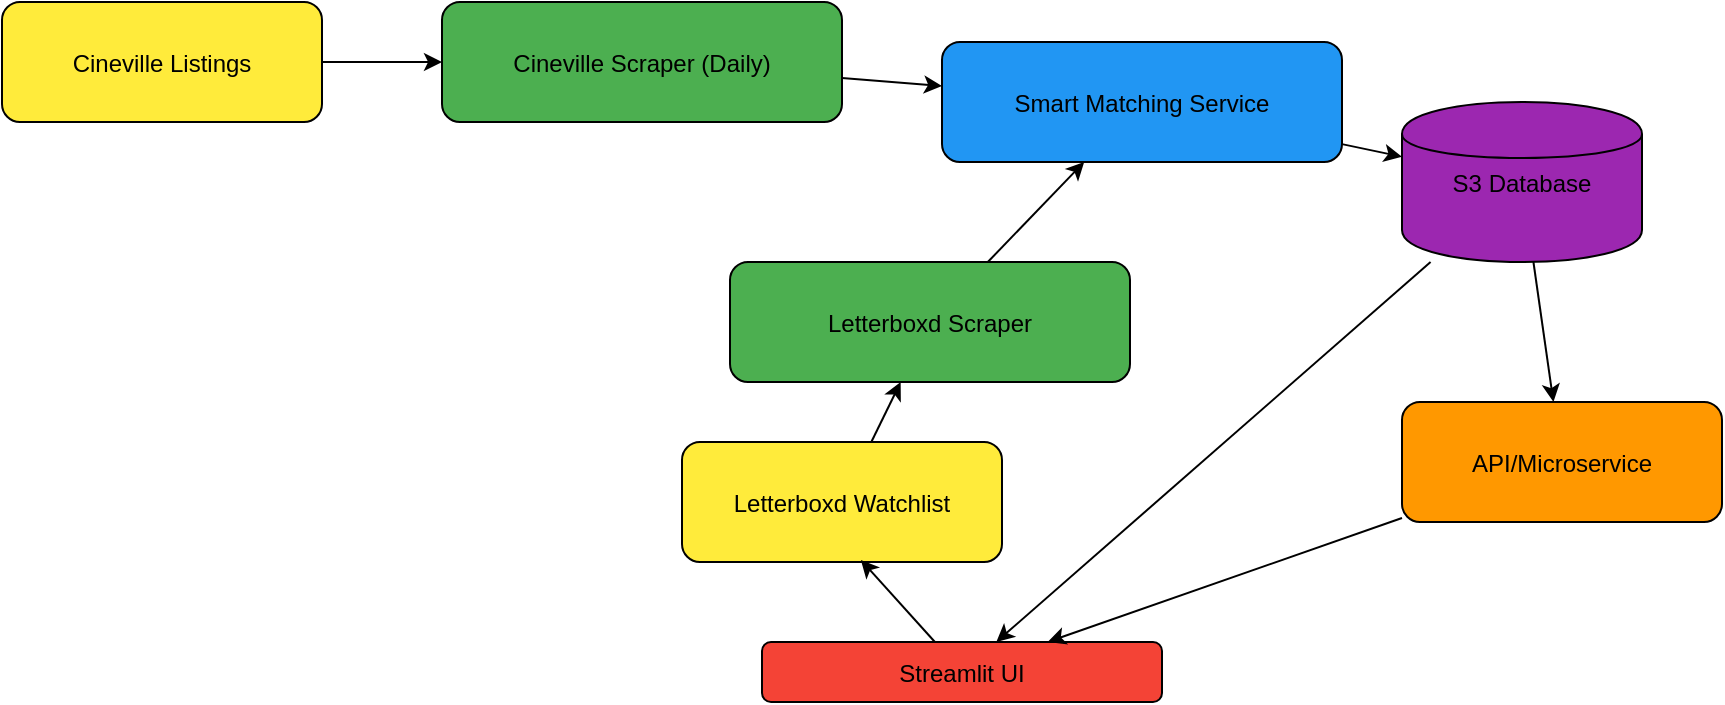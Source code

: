 <mxfile>
    <diagram id="system_architecture" name="Page-1">
        <mxGraphModel dx="785" dy="368" grid="1" gridSize="10" guides="1" tooltips="1" connect="1" arrows="1" fold="1" page="1" pageScale="1" pageWidth="827" pageHeight="1169" math="0" shadow="0">
            <root>
                <mxCell id="0"/>
                <mxCell id="1" parent="0"/>
                <mxCell id="2" value="Cineville Listings" style="rounded=1;strokeColor=#000000;fillColor=#FFEB3B;" parent="1" vertex="1">
                    <mxGeometry x="50" y="50" width="160" height="60" as="geometry"/>
                </mxCell>
                <mxCell id="3" value="Letterboxd Watchlist" style="rounded=1;strokeColor=#000000;fillColor=#FFEB3B;" parent="1" vertex="1">
                    <mxGeometry x="390" y="270" width="160" height="60" as="geometry"/>
                </mxCell>
                <mxCell id="4" value="Cineville Scraper (Daily)" style="rounded=1;strokeColor=#000000;fillColor=#4CAF50;" parent="1" vertex="1">
                    <mxGeometry x="270" y="50" width="200" height="60" as="geometry"/>
                </mxCell>
                <mxCell id="5" value="Letterboxd Scraper" style="rounded=1;strokeColor=#000000;fillColor=#4CAF50;" parent="1" vertex="1">
                    <mxGeometry x="414" y="180" width="200" height="60" as="geometry"/>
                </mxCell>
                <mxCell id="6" value="Smart Matching Service" style="rounded=1;strokeColor=#000000;fillColor=#2196F3;" parent="1" vertex="1">
                    <mxGeometry x="520" y="70" width="200" height="60" as="geometry"/>
                </mxCell>
                <mxCell id="7" value="S3 Database" style="shape=cylinder;strokeColor=#000000;fillColor=#9C27B0;" parent="1" vertex="1">
                    <mxGeometry x="750" y="100" width="120" height="80" as="geometry"/>
                </mxCell>
                <mxCell id="8" value="Streamlit UI" style="rounded=1;strokeColor=#000000;fillColor=#F44336;" parent="1" vertex="1">
                    <mxGeometry x="430" y="370" width="200" height="30" as="geometry"/>
                </mxCell>
                <mxCell id="9" value="API/Microservice" style="rounded=1;strokeColor=#000000;fillColor=#FF9800;" parent="1" vertex="1">
                    <mxGeometry x="750" y="250" width="160" height="60" as="geometry"/>
                </mxCell>
                <mxCell id="10" parent="1" source="2" target="4" edge="1">
                    <mxGeometry relative="1" as="geometry"/>
                </mxCell>
                <mxCell id="11" parent="1" source="3" target="5" edge="1">
                    <mxGeometry relative="1" as="geometry"/>
                </mxCell>
                <mxCell id="12" parent="1" source="4" target="6" edge="1">
                    <mxGeometry relative="1" as="geometry"/>
                </mxCell>
                <mxCell id="13" parent="1" source="5" target="6" edge="1">
                    <mxGeometry relative="1" as="geometry"/>
                </mxCell>
                <mxCell id="14" parent="1" source="6" target="7" edge="1">
                    <mxGeometry relative="1" as="geometry"/>
                </mxCell>
                <mxCell id="15" parent="1" source="7" target="8" edge="1">
                    <mxGeometry relative="1" as="geometry"/>
                </mxCell>
                <mxCell id="16" parent="1" source="7" target="9" edge="1">
                    <mxGeometry relative="1" as="geometry"/>
                </mxCell>
                <mxCell id="17" parent="1" source="9" target="8" edge="1">
                    <mxGeometry relative="1" as="geometry"/>
                </mxCell>
                <mxCell id="18" style="edgeStyle=none;html=1;entryX=0.559;entryY=0.983;entryDx=0;entryDy=0;entryPerimeter=0;" edge="1" parent="1" source="8" target="3">
                    <mxGeometry relative="1" as="geometry"/>
                </mxCell>
            </root>
        </mxGraphModel>
    </diagram>
</mxfile>